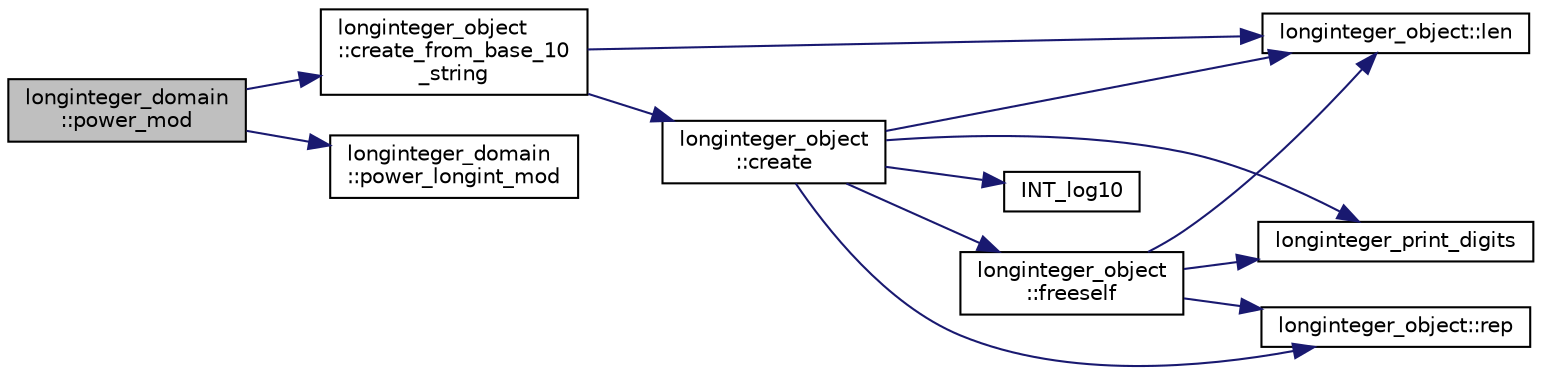 digraph "longinteger_domain::power_mod"
{
  edge [fontname="Helvetica",fontsize="10",labelfontname="Helvetica",labelfontsize="10"];
  node [fontname="Helvetica",fontsize="10",shape=record];
  rankdir="LR";
  Node618 [label="longinteger_domain\l::power_mod",height=0.2,width=0.4,color="black", fillcolor="grey75", style="filled", fontcolor="black"];
  Node618 -> Node619 [color="midnightblue",fontsize="10",style="solid",fontname="Helvetica"];
  Node619 [label="longinteger_object\l::create_from_base_10\l_string",height=0.2,width=0.4,color="black", fillcolor="white", style="filled",URL="$dd/d7e/classlonginteger__object.html#a150fd7670370aa1e497d07a9b5038d09"];
  Node619 -> Node620 [color="midnightblue",fontsize="10",style="solid",fontname="Helvetica"];
  Node620 [label="longinteger_object::len",height=0.2,width=0.4,color="black", fillcolor="white", style="filled",URL="$dd/d7e/classlonginteger__object.html#a0bfeae35be8a6fd44ed7f76413596ab1"];
  Node619 -> Node621 [color="midnightblue",fontsize="10",style="solid",fontname="Helvetica"];
  Node621 [label="longinteger_object\l::create",height=0.2,width=0.4,color="black", fillcolor="white", style="filled",URL="$dd/d7e/classlonginteger__object.html#a95d2eebc60849c3963a49298b1f498c2"];
  Node621 -> Node622 [color="midnightblue",fontsize="10",style="solid",fontname="Helvetica"];
  Node622 [label="longinteger_object\l::freeself",height=0.2,width=0.4,color="black", fillcolor="white", style="filled",URL="$dd/d7e/classlonginteger__object.html#a06450f8c4795d81da6d680830ef958a1"];
  Node622 -> Node623 [color="midnightblue",fontsize="10",style="solid",fontname="Helvetica"];
  Node623 [label="longinteger_print_digits",height=0.2,width=0.4,color="black", fillcolor="white", style="filled",URL="$de/dc5/algebra__and__number__theory_8h.html#ac2bac7b12f5b6440b8dad275cd7a157d"];
  Node622 -> Node624 [color="midnightblue",fontsize="10",style="solid",fontname="Helvetica"];
  Node624 [label="longinteger_object::rep",height=0.2,width=0.4,color="black", fillcolor="white", style="filled",URL="$dd/d7e/classlonginteger__object.html#a3ecaf12738cc721d281c416503f241e2"];
  Node622 -> Node620 [color="midnightblue",fontsize="10",style="solid",fontname="Helvetica"];
  Node621 -> Node625 [color="midnightblue",fontsize="10",style="solid",fontname="Helvetica"];
  Node625 [label="INT_log10",height=0.2,width=0.4,color="black", fillcolor="white", style="filled",URL="$de/dc5/algebra__and__number__theory_8h.html#a98bc0a6c562370a355165d2538dac250"];
  Node621 -> Node623 [color="midnightblue",fontsize="10",style="solid",fontname="Helvetica"];
  Node621 -> Node624 [color="midnightblue",fontsize="10",style="solid",fontname="Helvetica"];
  Node621 -> Node620 [color="midnightblue",fontsize="10",style="solid",fontname="Helvetica"];
  Node618 -> Node626 [color="midnightblue",fontsize="10",style="solid",fontname="Helvetica"];
  Node626 [label="longinteger_domain\l::power_longint_mod",height=0.2,width=0.4,color="black", fillcolor="white", style="filled",URL="$d2/d7a/classlonginteger__domain.html#a3ff8c89ead7fa5287d2a7ba1cfea2c1f"];
}
